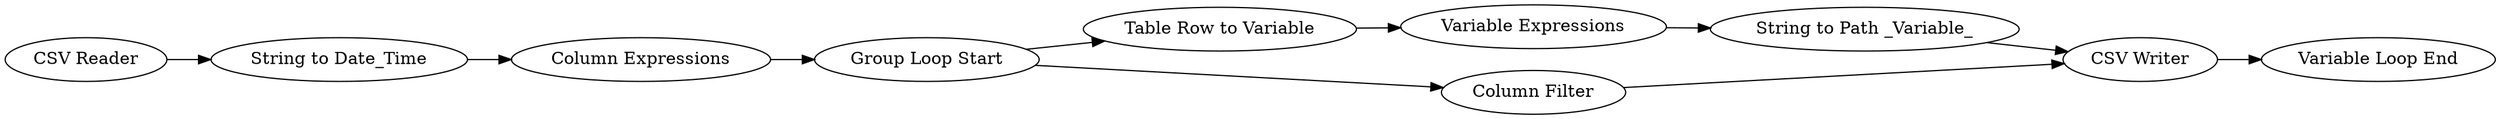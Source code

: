 digraph {
	"8509434085014887070_33" [label="String to Date_Time"]
	"8509434085014887070_35" [label="Group Loop Start"]
	"8509434085014887070_39" [label="CSV Writer"]
	"8509434085014887070_32" [label="Column Expressions"]
	"8509434085014887070_47" [label="Variable Expressions"]
	"8509434085014887070_45" [label="Table Row to Variable"]
	"8509434085014887070_46" [label="String to Path _Variable_"]
	"8509434085014887070_31" [label="CSV Reader"]
	"8509434085014887070_42" [label="Variable Loop End"]
	"8509434085014887070_44" [label="Column Filter"]
	"8509434085014887070_35" -> "8509434085014887070_44"
	"8509434085014887070_32" -> "8509434085014887070_35"
	"8509434085014887070_45" -> "8509434085014887070_47"
	"8509434085014887070_35" -> "8509434085014887070_45"
	"8509434085014887070_39" -> "8509434085014887070_42"
	"8509434085014887070_31" -> "8509434085014887070_33"
	"8509434085014887070_47" -> "8509434085014887070_46"
	"8509434085014887070_46" -> "8509434085014887070_39"
	"8509434085014887070_33" -> "8509434085014887070_32"
	"8509434085014887070_44" -> "8509434085014887070_39"
	rankdir=LR
}
